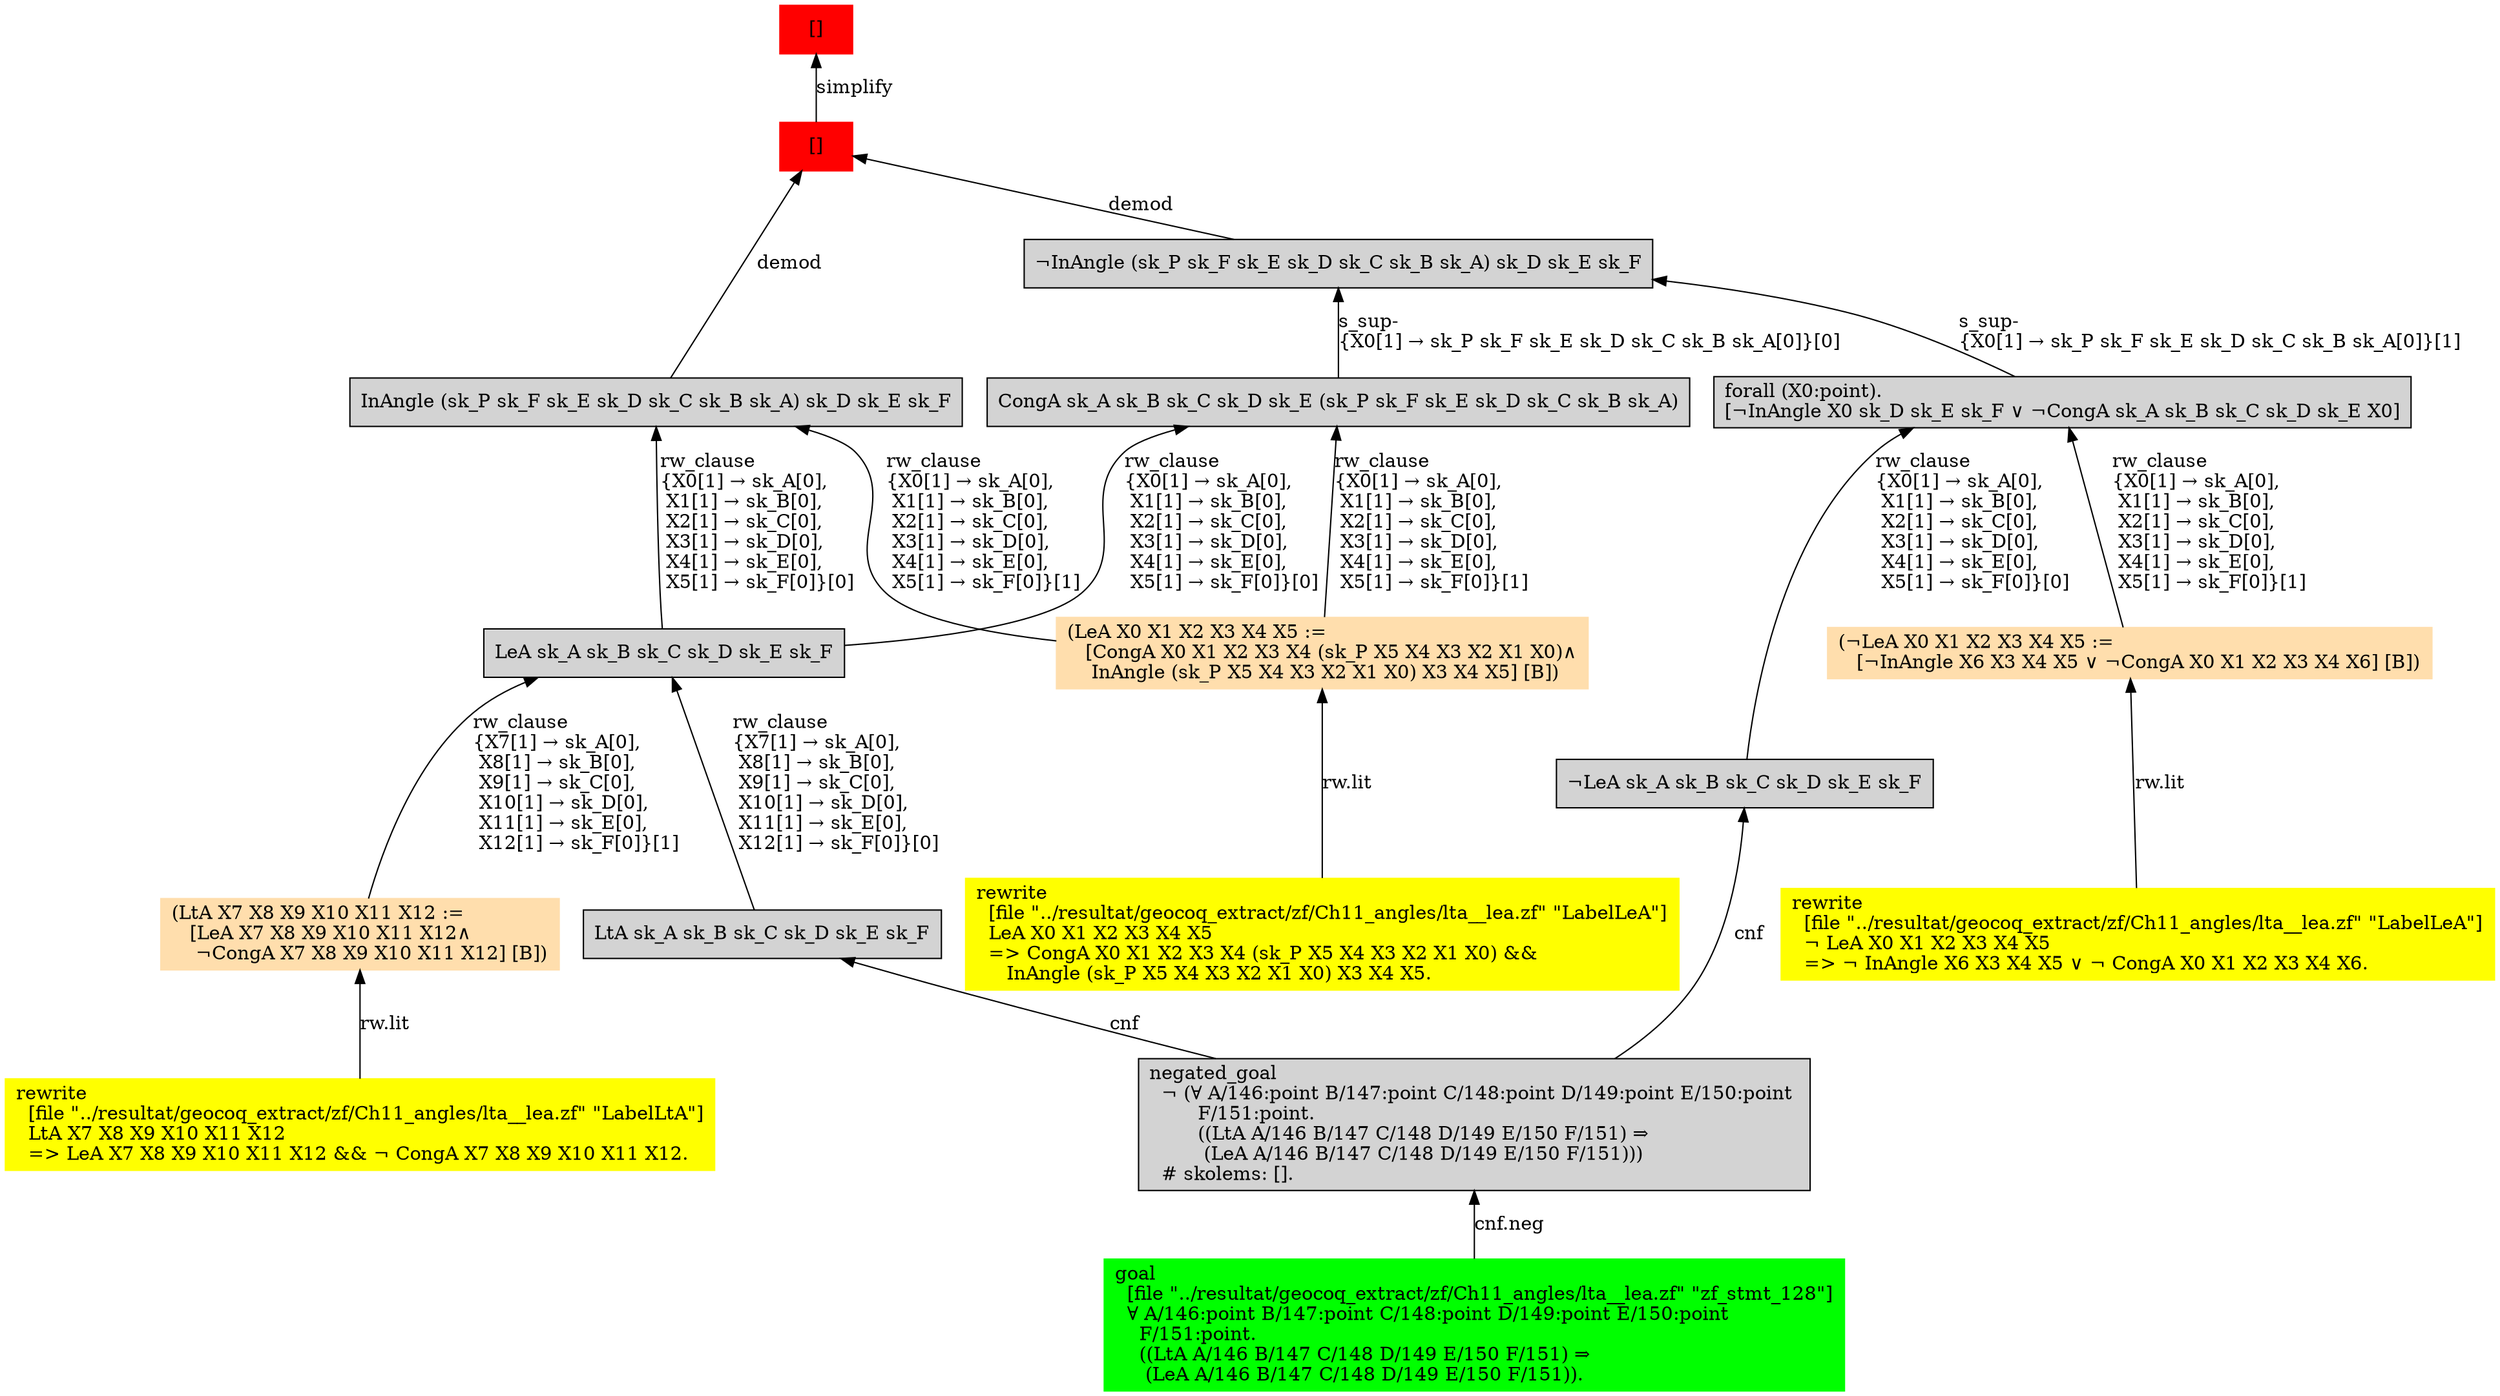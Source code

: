 digraph "unsat_graph" {
  vertex_0 [color=red, label="[]", shape=box, style=filled];
  vertex_0 -> vertex_1 [label="simplify", dir="back"];
  vertex_1 [color=red, label="[]", shape=box, style=filled];
  vertex_1 -> vertex_2 [label="demod", dir="back"];
  vertex_2 [shape=box, label="InAngle (sk_P sk_F sk_E sk_D sk_C sk_B sk_A) sk_D sk_E sk_F\l", style=filled];
  vertex_2 -> vertex_3 [label="rw_clause\l\{X0[1] → sk_A[0], \l X1[1] → sk_B[0], \l X2[1] → sk_C[0], \l X3[1] → sk_D[0], \l X4[1] → sk_E[0], \l X5[1] → sk_F[0]\}[1]\l", dir="back"];
  vertex_3 [color=navajowhite, shape=box, label="(LeA X0 X1 X2 X3 X4 X5 :=\l   [CongA X0 X1 X2 X3 X4 (sk_P X5 X4 X3 X2 X1 X0)∧\l    InAngle (sk_P X5 X4 X3 X2 X1 X0) X3 X4 X5] [B])\l", style=filled];
  vertex_3 -> vertex_4 [label="rw.lit", dir="back"];
  vertex_4 [color=yellow, shape=box, label="rewrite\l  [file \"../resultat/geocoq_extract/zf/Ch11_angles/lta__lea.zf\" \"LabelLeA\"]\l  LeA X0 X1 X2 X3 X4 X5\l  =\> CongA X0 X1 X2 X3 X4 (sk_P X5 X4 X3 X2 X1 X0) && \l     InAngle (sk_P X5 X4 X3 X2 X1 X0) X3 X4 X5.\l", style=filled];
  vertex_2 -> vertex_5 [label="rw_clause\l\{X0[1] → sk_A[0], \l X1[1] → sk_B[0], \l X2[1] → sk_C[0], \l X3[1] → sk_D[0], \l X4[1] → sk_E[0], \l X5[1] → sk_F[0]\}[0]\l", dir="back"];
  vertex_5 [shape=box, label="LeA sk_A sk_B sk_C sk_D sk_E sk_F\l", style=filled];
  vertex_5 -> vertex_6 [label="rw_clause\l\{X7[1] → sk_A[0], \l X8[1] → sk_B[0], \l X9[1] → sk_C[0], \l X10[1] → sk_D[0], \l X11[1] → sk_E[0], \l X12[1] → sk_F[0]\}[1]\l", dir="back"];
  vertex_6 [color=navajowhite, shape=box, label="(LtA X7 X8 X9 X10 X11 X12 :=\l   [LeA X7 X8 X9 X10 X11 X12∧\l    ¬CongA X7 X8 X9 X10 X11 X12] [B])\l", style=filled];
  vertex_6 -> vertex_7 [label="rw.lit", dir="back"];
  vertex_7 [color=yellow, shape=box, label="rewrite\l  [file \"../resultat/geocoq_extract/zf/Ch11_angles/lta__lea.zf\" \"LabelLtA\"]\l  LtA X7 X8 X9 X10 X11 X12\l  =\> LeA X7 X8 X9 X10 X11 X12 && ¬ CongA X7 X8 X9 X10 X11 X12.\l", style=filled];
  vertex_5 -> vertex_8 [label="rw_clause\l\{X7[1] → sk_A[0], \l X8[1] → sk_B[0], \l X9[1] → sk_C[0], \l X10[1] → sk_D[0], \l X11[1] → sk_E[0], \l X12[1] → sk_F[0]\}[0]\l", dir="back"];
  vertex_8 [shape=box, label="LtA sk_A sk_B sk_C sk_D sk_E sk_F\l", style=filled];
  vertex_8 -> vertex_9 [label="cnf", dir="back"];
  vertex_9 [shape=box, label="negated_goal\l  ¬ (∀ A/146:point B/147:point C/148:point D/149:point E/150:point \l        F/151:point.\l        ((LtA A/146 B/147 C/148 D/149 E/150 F/151) ⇒\l         (LeA A/146 B/147 C/148 D/149 E/150 F/151)))\l  # skolems: [].\l", style=filled];
  vertex_9 -> vertex_10 [label="cnf.neg", dir="back"];
  vertex_10 [color=green, shape=box, label="goal\l  [file \"../resultat/geocoq_extract/zf/Ch11_angles/lta__lea.zf\" \"zf_stmt_128\"]\l  ∀ A/146:point B/147:point C/148:point D/149:point E/150:point \l    F/151:point.\l    ((LtA A/146 B/147 C/148 D/149 E/150 F/151) ⇒\l     (LeA A/146 B/147 C/148 D/149 E/150 F/151)).\l", style=filled];
  vertex_1 -> vertex_11 [label="demod", dir="back"];
  vertex_11 [shape=box, label="¬InAngle (sk_P sk_F sk_E sk_D sk_C sk_B sk_A) sk_D sk_E sk_F\l", style=filled];
  vertex_11 -> vertex_12 [label="s_sup-\l\{X0[1] → sk_P sk_F sk_E sk_D sk_C sk_B sk_A[0]\}[1]\l", dir="back"];
  vertex_12 [shape=box, label="forall (X0:point).\l[¬InAngle X0 sk_D sk_E sk_F ∨ ¬CongA sk_A sk_B sk_C sk_D sk_E X0]\l", style=filled];
  vertex_12 -> vertex_13 [label="rw_clause\l\{X0[1] → sk_A[0], \l X1[1] → sk_B[0], \l X2[1] → sk_C[0], \l X3[1] → sk_D[0], \l X4[1] → sk_E[0], \l X5[1] → sk_F[0]\}[1]\l", dir="back"];
  vertex_13 [color=navajowhite, shape=box, label="(¬LeA X0 X1 X2 X3 X4 X5 :=\l   [¬InAngle X6 X3 X4 X5 ∨ ¬CongA X0 X1 X2 X3 X4 X6] [B])\l", style=filled];
  vertex_13 -> vertex_14 [label="rw.lit", dir="back"];
  vertex_14 [color=yellow, shape=box, label="rewrite\l  [file \"../resultat/geocoq_extract/zf/Ch11_angles/lta__lea.zf\" \"LabelLeA\"]\l  ¬ LeA X0 X1 X2 X3 X4 X5\l  =\> ¬ InAngle X6 X3 X4 X5 ∨ ¬ CongA X0 X1 X2 X3 X4 X6.\l", style=filled];
  vertex_12 -> vertex_15 [label="rw_clause\l\{X0[1] → sk_A[0], \l X1[1] → sk_B[0], \l X2[1] → sk_C[0], \l X3[1] → sk_D[0], \l X4[1] → sk_E[0], \l X5[1] → sk_F[0]\}[0]\l", dir="back"];
  vertex_15 [shape=box, label="¬LeA sk_A sk_B sk_C sk_D sk_E sk_F\l", style=filled];
  vertex_15 -> vertex_9 [label="cnf", dir="back"];
  vertex_11 -> vertex_16 [label="s_sup-\l\{X0[1] → sk_P sk_F sk_E sk_D sk_C sk_B sk_A[0]\}[0]\l", dir="back"];
  vertex_16 [shape=box, label="CongA sk_A sk_B sk_C sk_D sk_E (sk_P sk_F sk_E sk_D sk_C sk_B sk_A)\l", style=filled];
  vertex_16 -> vertex_3 [label="rw_clause\l\{X0[1] → sk_A[0], \l X1[1] → sk_B[0], \l X2[1] → sk_C[0], \l X3[1] → sk_D[0], \l X4[1] → sk_E[0], \l X5[1] → sk_F[0]\}[1]\l", dir="back"];
  vertex_16 -> vertex_5 [label="rw_clause\l\{X0[1] → sk_A[0], \l X1[1] → sk_B[0], \l X2[1] → sk_C[0], \l X3[1] → sk_D[0], \l X4[1] → sk_E[0], \l X5[1] → sk_F[0]\}[0]\l", dir="back"];
  }


